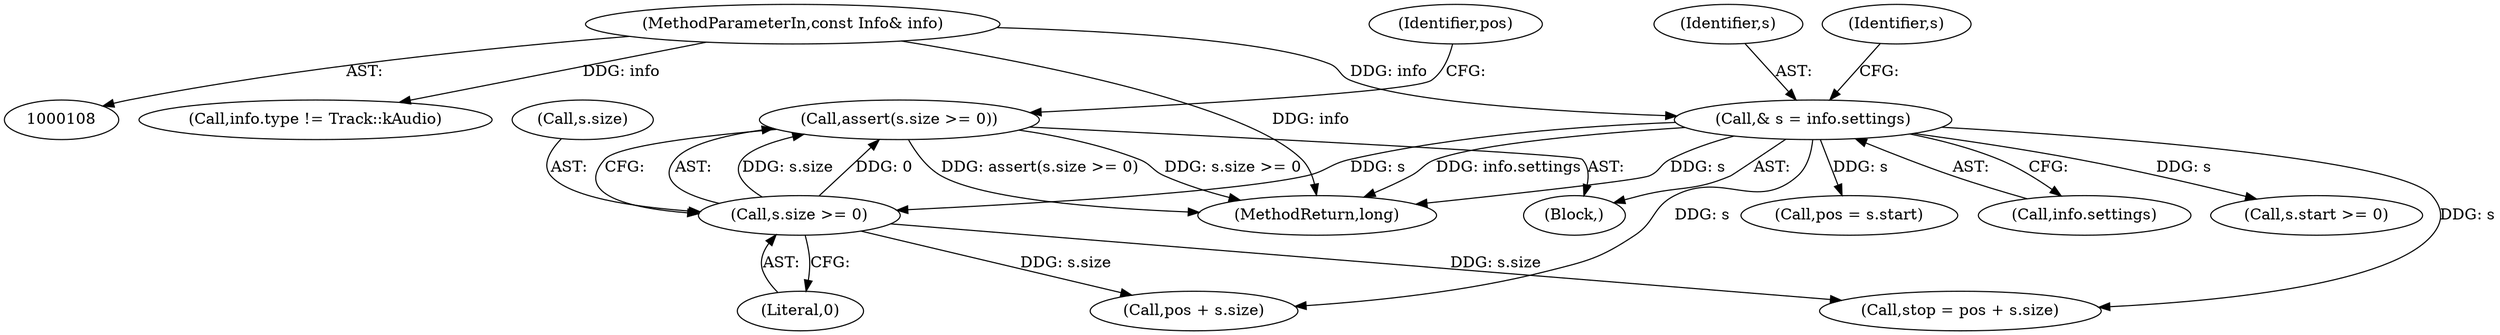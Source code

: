 digraph "0_Android_cc274e2abe8b2a6698a5c47d8aa4bb45f1f9538d_42@API" {
"1000146" [label="(Call,assert(s.size >= 0))"];
"1000147" [label="(Call,s.size >= 0)"];
"1000135" [label="(Call,& s = info.settings)"];
"1000110" [label="(MethodParameterIn,const Info& info)"];
"1000135" [label="(Call,& s = info.settings)"];
"1000165" [label="(Call,pos + s.size)"];
"1000153" [label="(Call,pos = s.start)"];
"1000163" [label="(Call,stop = pos + s.size)"];
"1000121" [label="(Call,info.type != Track::kAudio)"];
"1000114" [label="(Block,)"];
"1000137" [label="(Call,info.settings)"];
"1000147" [label="(Call,s.size >= 0)"];
"1000148" [label="(Call,s.size)"];
"1000322" [label="(MethodReturn,long)"];
"1000136" [label="(Identifier,s)"];
"1000143" [label="(Identifier,s)"];
"1000110" [label="(MethodParameterIn,const Info& info)"];
"1000146" [label="(Call,assert(s.size >= 0))"];
"1000151" [label="(Literal,0)"];
"1000154" [label="(Identifier,pos)"];
"1000141" [label="(Call,s.start >= 0)"];
"1000146" -> "1000114"  [label="AST: "];
"1000146" -> "1000147"  [label="CFG: "];
"1000147" -> "1000146"  [label="AST: "];
"1000154" -> "1000146"  [label="CFG: "];
"1000146" -> "1000322"  [label="DDG: assert(s.size >= 0)"];
"1000146" -> "1000322"  [label="DDG: s.size >= 0"];
"1000147" -> "1000146"  [label="DDG: s.size"];
"1000147" -> "1000146"  [label="DDG: 0"];
"1000147" -> "1000151"  [label="CFG: "];
"1000148" -> "1000147"  [label="AST: "];
"1000151" -> "1000147"  [label="AST: "];
"1000135" -> "1000147"  [label="DDG: s"];
"1000147" -> "1000163"  [label="DDG: s.size"];
"1000147" -> "1000165"  [label="DDG: s.size"];
"1000135" -> "1000114"  [label="AST: "];
"1000135" -> "1000137"  [label="CFG: "];
"1000136" -> "1000135"  [label="AST: "];
"1000137" -> "1000135"  [label="AST: "];
"1000143" -> "1000135"  [label="CFG: "];
"1000135" -> "1000322"  [label="DDG: s"];
"1000135" -> "1000322"  [label="DDG: info.settings"];
"1000110" -> "1000135"  [label="DDG: info"];
"1000135" -> "1000141"  [label="DDG: s"];
"1000135" -> "1000153"  [label="DDG: s"];
"1000135" -> "1000163"  [label="DDG: s"];
"1000135" -> "1000165"  [label="DDG: s"];
"1000110" -> "1000108"  [label="AST: "];
"1000110" -> "1000322"  [label="DDG: info"];
"1000110" -> "1000121"  [label="DDG: info"];
}
